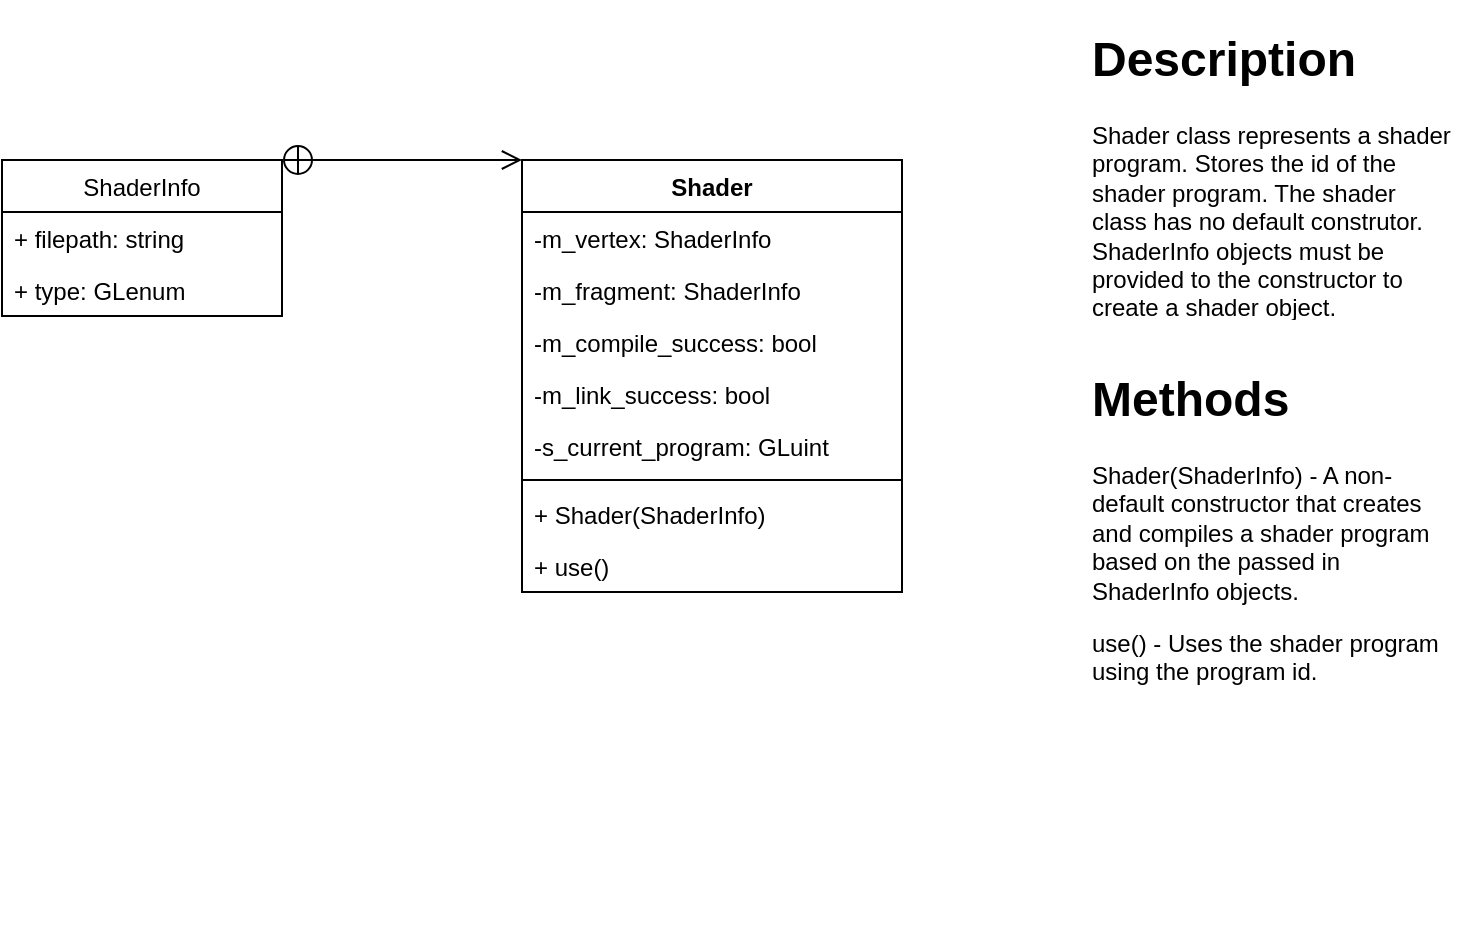 <mxfile version="14.6.13" type="device"><diagram id="qxwa7zFDMQHp5JMdam9x" name="Page-1"><mxGraphModel dx="1086" dy="966" grid="1" gridSize="10" guides="1" tooltips="1" connect="1" arrows="1" fold="1" page="1" pageScale="1" pageWidth="850" pageHeight="1100" math="0" shadow="0"><root><mxCell id="0"/><mxCell id="1" parent="0"/><mxCell id="PACMvmFdaFrZmpNiD4si-1" value="Shader" style="swimlane;fontStyle=1;align=center;verticalAlign=top;childLayout=stackLayout;horizontal=1;startSize=26;horizontalStack=0;resizeParent=1;resizeParentMax=0;resizeLast=0;collapsible=1;marginBottom=0;" vertex="1" parent="1"><mxGeometry x="320" y="160" width="190" height="216" as="geometry"/></mxCell><mxCell id="PACMvmFdaFrZmpNiD4si-24" value="-m_vertex: ShaderInfo" style="text;strokeColor=none;fillColor=none;align=left;verticalAlign=top;spacingLeft=4;spacingRight=4;overflow=hidden;rotatable=0;points=[[0,0.5],[1,0.5]];portConstraint=eastwest;" vertex="1" parent="PACMvmFdaFrZmpNiD4si-1"><mxGeometry y="26" width="190" height="26" as="geometry"/></mxCell><mxCell id="PACMvmFdaFrZmpNiD4si-33" value="-m_fragment: ShaderInfo" style="text;strokeColor=none;fillColor=none;align=left;verticalAlign=top;spacingLeft=4;spacingRight=4;overflow=hidden;rotatable=0;points=[[0,0.5],[1,0.5]];portConstraint=eastwest;" vertex="1" parent="PACMvmFdaFrZmpNiD4si-1"><mxGeometry y="52" width="190" height="26" as="geometry"/></mxCell><mxCell id="PACMvmFdaFrZmpNiD4si-34" value="-m_compile_success: bool" style="text;strokeColor=none;fillColor=none;align=left;verticalAlign=top;spacingLeft=4;spacingRight=4;overflow=hidden;rotatable=0;points=[[0,0.5],[1,0.5]];portConstraint=eastwest;" vertex="1" parent="PACMvmFdaFrZmpNiD4si-1"><mxGeometry y="78" width="190" height="26" as="geometry"/></mxCell><mxCell id="PACMvmFdaFrZmpNiD4si-31" value="-m_link_success: bool" style="text;strokeColor=none;fillColor=none;align=left;verticalAlign=top;spacingLeft=4;spacingRight=4;overflow=hidden;rotatable=0;points=[[0,0.5],[1,0.5]];portConstraint=eastwest;" vertex="1" parent="PACMvmFdaFrZmpNiD4si-1"><mxGeometry y="104" width="190" height="26" as="geometry"/></mxCell><mxCell id="PACMvmFdaFrZmpNiD4si-6" value="-s_current_program: GLuint" style="text;strokeColor=none;fillColor=none;align=left;verticalAlign=top;spacingLeft=4;spacingRight=4;overflow=hidden;rotatable=0;points=[[0,0.5],[1,0.5]];portConstraint=eastwest;" vertex="1" parent="PACMvmFdaFrZmpNiD4si-1"><mxGeometry y="130" width="190" height="26" as="geometry"/></mxCell><mxCell id="PACMvmFdaFrZmpNiD4si-3" value="" style="line;strokeWidth=1;fillColor=none;align=left;verticalAlign=middle;spacingTop=-1;spacingLeft=3;spacingRight=3;rotatable=0;labelPosition=right;points=[];portConstraint=eastwest;" vertex="1" parent="PACMvmFdaFrZmpNiD4si-1"><mxGeometry y="156" width="190" height="8" as="geometry"/></mxCell><mxCell id="PACMvmFdaFrZmpNiD4si-25" value="+ Shader(ShaderInfo)" style="text;strokeColor=none;fillColor=none;align=left;verticalAlign=top;spacingLeft=4;spacingRight=4;overflow=hidden;rotatable=0;points=[[0,0.5],[1,0.5]];portConstraint=eastwest;" vertex="1" parent="PACMvmFdaFrZmpNiD4si-1"><mxGeometry y="164" width="190" height="26" as="geometry"/></mxCell><mxCell id="PACMvmFdaFrZmpNiD4si-35" value="+ use()" style="text;strokeColor=none;fillColor=none;align=left;verticalAlign=top;spacingLeft=4;spacingRight=4;overflow=hidden;rotatable=0;points=[[0,0.5],[1,0.5]];portConstraint=eastwest;" vertex="1" parent="PACMvmFdaFrZmpNiD4si-1"><mxGeometry y="190" width="190" height="26" as="geometry"/></mxCell><mxCell id="PACMvmFdaFrZmpNiD4si-10" value="ShaderInfo" style="swimlane;fontStyle=0;childLayout=stackLayout;horizontal=1;startSize=26;fillColor=none;horizontalStack=0;resizeParent=1;resizeParentMax=0;resizeLast=0;collapsible=1;marginBottom=0;" vertex="1" parent="1"><mxGeometry x="60" y="160" width="140" height="78" as="geometry"/></mxCell><mxCell id="PACMvmFdaFrZmpNiD4si-11" value="+ filepath: string" style="text;strokeColor=none;fillColor=none;align=left;verticalAlign=top;spacingLeft=4;spacingRight=4;overflow=hidden;rotatable=0;points=[[0,0.5],[1,0.5]];portConstraint=eastwest;" vertex="1" parent="PACMvmFdaFrZmpNiD4si-10"><mxGeometry y="26" width="140" height="26" as="geometry"/></mxCell><mxCell id="PACMvmFdaFrZmpNiD4si-12" value="+ type: GLenum" style="text;strokeColor=none;fillColor=none;align=left;verticalAlign=top;spacingLeft=4;spacingRight=4;overflow=hidden;rotatable=0;points=[[0,0.5],[1,0.5]];portConstraint=eastwest;" vertex="1" parent="PACMvmFdaFrZmpNiD4si-10"><mxGeometry y="52" width="140" height="26" as="geometry"/></mxCell><mxCell id="PACMvmFdaFrZmpNiD4si-18" value="" style="endArrow=open;startArrow=circlePlus;endFill=0;startFill=0;endSize=8;html=1;exitX=1;exitY=0;exitDx=0;exitDy=0;entryX=0;entryY=0;entryDx=0;entryDy=0;entryPerimeter=0;" edge="1" parent="1" source="PACMvmFdaFrZmpNiD4si-10" target="PACMvmFdaFrZmpNiD4si-1"><mxGeometry width="160" relative="1" as="geometry"><mxPoint x="190" y="90" as="sourcePoint"/><mxPoint x="350" y="90" as="targetPoint"/></mxGeometry></mxCell><mxCell id="PACMvmFdaFrZmpNiD4si-19" value="&lt;h1&gt;Description&lt;/h1&gt;&lt;p&gt;Shader class represents a shader program. Stores the id of the shader program. The shader class has no default construtor. ShaderInfo objects must be provided to the constructor to create a shader object.&lt;/p&gt;" style="text;html=1;strokeColor=none;fillColor=none;spacing=5;spacingTop=-20;whiteSpace=wrap;overflow=hidden;rounded=0;" vertex="1" parent="1"><mxGeometry x="600" y="90" width="190" height="150" as="geometry"/></mxCell><mxCell id="PACMvmFdaFrZmpNiD4si-20" value="&lt;h1&gt;Methods&lt;/h1&gt;&lt;p&gt;&lt;span&gt;Shader(ShaderInfo) - A non-default constructor that creates and compiles a shader program based on the passed in ShaderInfo objects.&lt;/span&gt;&lt;br&gt;&lt;/p&gt;&lt;p&gt;&lt;span&gt;use() - Uses the shader program using the program id.&lt;/span&gt;&lt;/p&gt;" style="text;html=1;strokeColor=none;fillColor=none;spacing=5;spacingTop=-20;whiteSpace=wrap;overflow=hidden;rounded=0;" vertex="1" parent="1"><mxGeometry x="600" y="260" width="190" height="290" as="geometry"/></mxCell></root></mxGraphModel></diagram></mxfile>